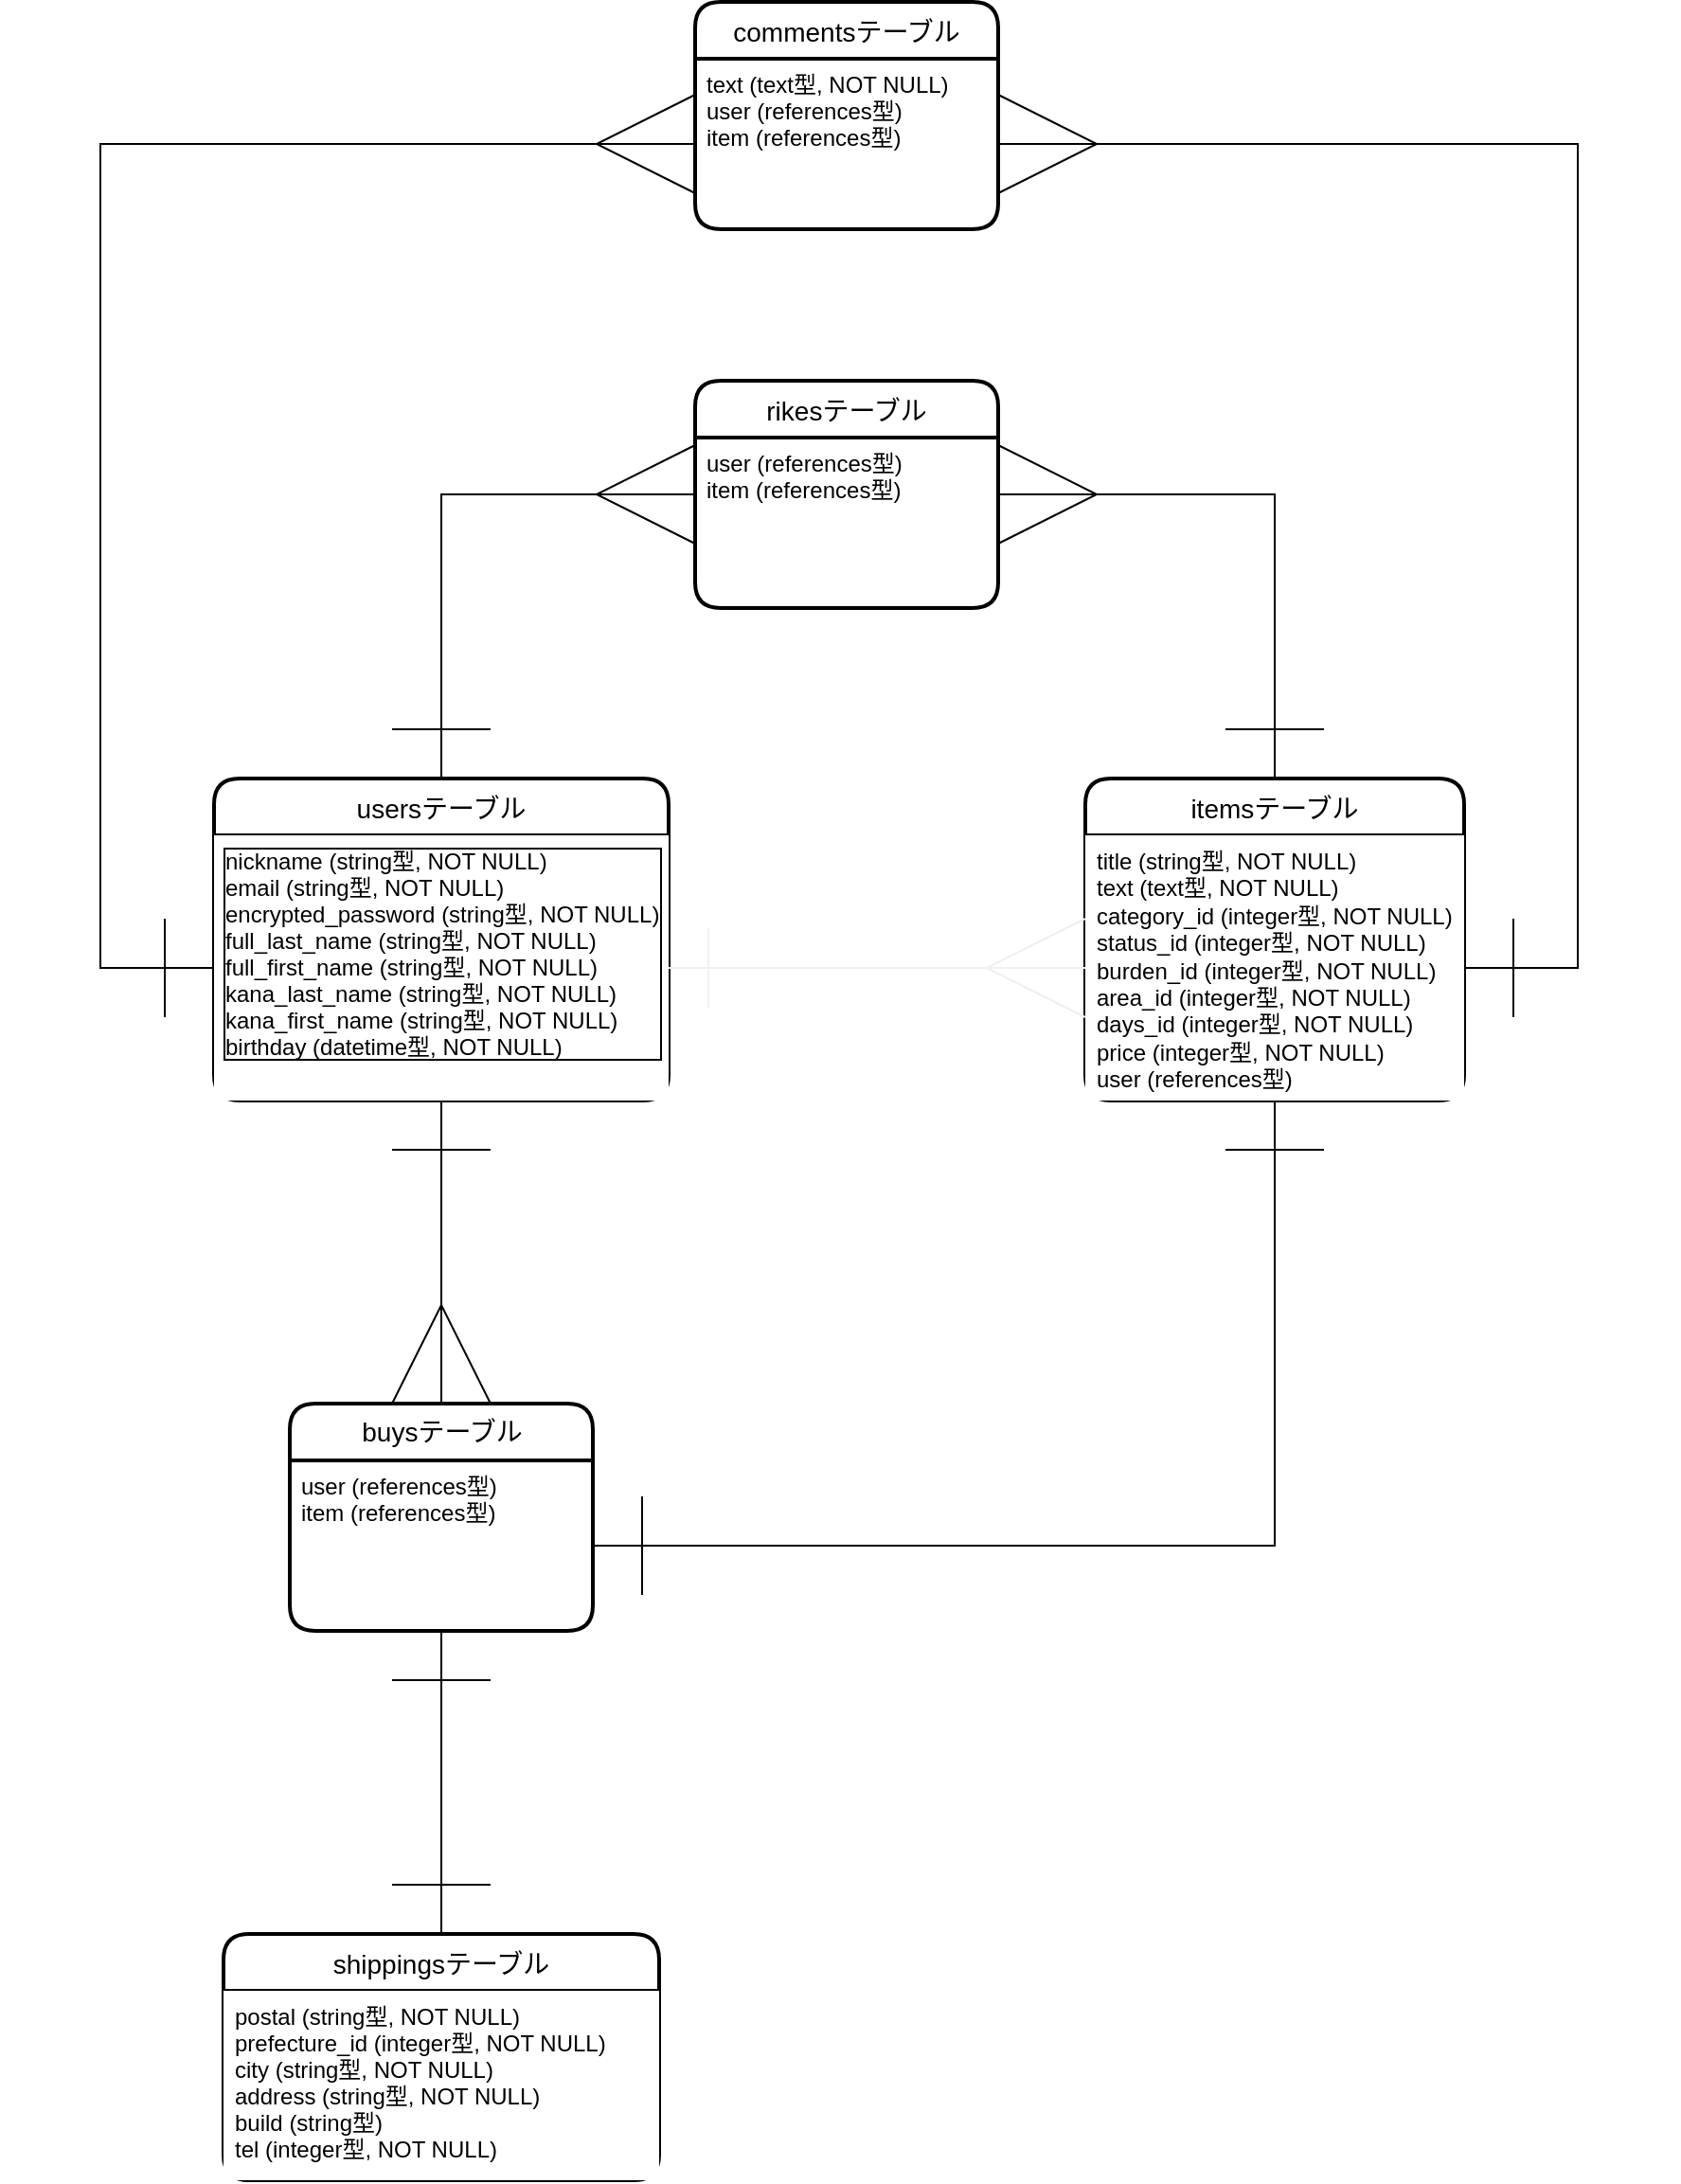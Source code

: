 <mxfile>
    <diagram id="oK_vs2iiSnnILUWSlqyG" name="ページ1">
        <mxGraphModel dx="1532" dy="1849" grid="1" gridSize="10" guides="1" tooltips="1" connect="1" arrows="1" fold="1" page="1" pageScale="1" pageWidth="827" pageHeight="1169" math="0" shadow="0">
            <root>
                <mxCell id="0"/>
                <mxCell id="1" parent="0"/>
                <mxCell id="45" style="edgeStyle=orthogonalEdgeStyle;rounded=0;orthogonalLoop=1;jettySize=auto;html=1;entryX=0.5;entryY=0;entryDx=0;entryDy=0;endArrow=ERmany;endFill=0;endSize=50;startArrow=ERone;startFill=0;startSize=50;" edge="1" parent="1" source="25" target="42">
                    <mxGeometry relative="1" as="geometry">
                        <mxPoint x="200" y="340" as="targetPoint"/>
                    </mxGeometry>
                </mxCell>
                <mxCell id="25" value="usersテーブル" style="swimlane;childLayout=stackLayout;horizontal=1;startSize=30;horizontalStack=0;rounded=1;fontSize=14;fontStyle=0;strokeWidth=2;resizeParent=0;resizeLast=1;shadow=0;dashed=0;align=center;labelBackgroundColor=none;" parent="1" vertex="1">
                    <mxGeometry x="80" y="90" width="240" height="170" as="geometry"/>
                </mxCell>
                <mxCell id="26" value="nickname (string型, NOT NULL)&#10;email (string型, NOT NULL)&#10;encrypted_password (string型, NOT NULL)&#10;full_last_name (string型, NOT NULL)&#10;full_first_name (string型, NOT NULL)&#10;kana_last_name (string型, NOT NULL)&#10;kana_first_name (string型, NOT NULL)&#10;birthday (datetime型, NOT NULL)&#10;" style="align=left;strokeColor=none;spacingLeft=4;fontSize=12;verticalAlign=top;resizable=0;rotatable=0;part=1;labelBackgroundColor=none;labelBorderColor=#000000;" parent="25" vertex="1">
                    <mxGeometry y="30" width="240" height="140" as="geometry"/>
                </mxCell>
                <mxCell id="27" value="itemsテーブル" style="swimlane;childLayout=stackLayout;horizontal=1;startSize=30;horizontalStack=0;rounded=1;fontSize=14;fontStyle=0;strokeWidth=2;resizeParent=0;resizeLast=1;shadow=0;dashed=0;align=center;" parent="1" vertex="1">
                    <mxGeometry x="540" y="90" width="200" height="170" as="geometry"/>
                </mxCell>
                <mxCell id="28" value="title (string型, NOT NULL)&lt;br&gt;text (text型, NOT NULL)&lt;br&gt;category_id (integer型, NOT NULL)&lt;br&gt;status_id (integer型, NOT NULL)&lt;br&gt;burden_id (integer型, NOT NULL)&lt;br&gt;area_id (integer型, NOT NULL)&lt;br&gt;days_id (integer型, NOT NULL)&lt;br&gt;price&amp;nbsp;(integer型, NOT NULL)&lt;br&gt;user (references型)" style="align=left;strokeColor=none;spacingLeft=4;fontSize=12;verticalAlign=top;resizable=0;rotatable=0;part=1;html=1;" parent="27" vertex="1">
                    <mxGeometry y="30" width="200" height="140" as="geometry"/>
                </mxCell>
                <mxCell id="29" value="shippingsテーブル" style="swimlane;childLayout=stackLayout;horizontal=1;startSize=30;horizontalStack=0;rounded=1;fontSize=14;fontStyle=0;strokeWidth=2;resizeParent=0;resizeLast=1;shadow=0;dashed=0;align=center;" parent="1" vertex="1">
                    <mxGeometry x="85" y="700" width="230" height="130" as="geometry"/>
                </mxCell>
                <mxCell id="30" value="postal (string型, NOT NULL)&#10;prefecture_id (integer型, NOT NULL)&#10;city (string型, NOT NULL)&#10;address (string型, NOT NULL)&#10;build (string型)&#10;tel (integer型, NOT NULL)" style="align=left;strokeColor=none;spacingLeft=4;fontSize=12;verticalAlign=top;resizable=0;rotatable=0;part=1;" parent="29" vertex="1">
                    <mxGeometry y="30" width="230" height="100" as="geometry"/>
                </mxCell>
                <mxCell id="40" style="edgeStyle=orthogonalEdgeStyle;rounded=0;orthogonalLoop=1;jettySize=auto;html=1;exitX=1;exitY=0.5;exitDx=0;exitDy=0;entryX=0;entryY=0.5;entryDx=0;entryDy=0;startArrow=ERone;startFill=0;endArrow=ERmany;endFill=0;strokeColor=#f0f0f0;endSize=50;startSize=40;" parent="1" source="26" target="28" edge="1">
                    <mxGeometry relative="1" as="geometry"/>
                </mxCell>
                <mxCell id="42" value="buysテーブル" style="swimlane;childLayout=stackLayout;horizontal=1;startSize=30;horizontalStack=0;rounded=1;fontSize=14;fontStyle=0;strokeWidth=2;resizeParent=0;resizeLast=1;shadow=0;dashed=0;align=center;html=1;" parent="1" vertex="1">
                    <mxGeometry x="120" y="420" width="160" height="120" as="geometry"/>
                </mxCell>
                <mxCell id="43" value="user (references型)&#10;item (references型)" style="align=left;strokeColor=none;fillColor=none;spacingLeft=4;fontSize=12;verticalAlign=top;resizable=0;rotatable=0;part=1;" parent="42" vertex="1">
                    <mxGeometry y="30" width="160" height="90" as="geometry"/>
                </mxCell>
                <mxCell id="48" style="edgeStyle=orthogonalEdgeStyle;rounded=0;orthogonalLoop=1;jettySize=auto;html=1;entryX=0.5;entryY=1;entryDx=0;entryDy=0;startArrow=ERone;startFill=0;startSize=50;endArrow=ERone;endFill=0;endSize=50;" edge="1" parent="1" source="43" target="27">
                    <mxGeometry relative="1" as="geometry"/>
                </mxCell>
                <mxCell id="49" style="edgeStyle=orthogonalEdgeStyle;rounded=0;orthogonalLoop=1;jettySize=auto;html=1;entryX=0.5;entryY=0;entryDx=0;entryDy=0;startArrow=ERone;startFill=0;startSize=50;endArrow=ERone;endFill=0;endSize=50;" edge="1" parent="1" source="43" target="29">
                    <mxGeometry relative="1" as="geometry"/>
                </mxCell>
                <mxCell id="50" value="commentsテーブル" style="swimlane;childLayout=stackLayout;horizontal=1;startSize=30;horizontalStack=0;rounded=1;fontSize=14;fontStyle=0;strokeWidth=2;resizeParent=0;resizeLast=1;shadow=0;dashed=0;align=center;" vertex="1" parent="1">
                    <mxGeometry x="334" y="-320" width="160" height="120" as="geometry"/>
                </mxCell>
                <mxCell id="51" value="text (text型, NOT NULL)&#10;user (references型)&#10;item (references型)" style="align=left;strokeColor=none;fillColor=none;spacingLeft=4;fontSize=12;verticalAlign=top;resizable=0;rotatable=0;part=1;" vertex="1" parent="50">
                    <mxGeometry y="30" width="160" height="90" as="geometry"/>
                </mxCell>
                <mxCell id="54" style="edgeStyle=orthogonalEdgeStyle;rounded=0;orthogonalLoop=1;jettySize=auto;html=1;exitX=0;exitY=0.5;exitDx=0;exitDy=0;entryX=0;entryY=0.5;entryDx=0;entryDy=0;startArrow=ERmany;startFill=0;startSize=50;endArrow=ERone;endFill=0;endSize=50;" edge="1" parent="1" source="51" target="26">
                    <mxGeometry relative="1" as="geometry"/>
                </mxCell>
                <mxCell id="55" style="edgeStyle=orthogonalEdgeStyle;rounded=0;orthogonalLoop=1;jettySize=auto;html=1;entryX=1;entryY=0.5;entryDx=0;entryDy=0;startArrow=ERmany;startFill=0;startSize=50;endArrow=ERone;endFill=0;endSize=50;" edge="1" parent="1" source="51" target="28">
                    <mxGeometry relative="1" as="geometry"/>
                </mxCell>
                <mxCell id="59" style="edgeStyle=orthogonalEdgeStyle;rounded=0;orthogonalLoop=1;jettySize=auto;html=1;entryX=0.5;entryY=0;entryDx=0;entryDy=0;startArrow=ERmany;startFill=0;startSize=50;endArrow=ERone;endFill=0;endSize=50;" edge="1" parent="1" source="56" target="25">
                    <mxGeometry relative="1" as="geometry"/>
                </mxCell>
                <mxCell id="56" value="rikesテーブル" style="swimlane;childLayout=stackLayout;horizontal=1;startSize=30;horizontalStack=0;rounded=1;fontSize=14;fontStyle=0;strokeWidth=2;resizeParent=0;resizeLast=1;shadow=0;dashed=0;align=center;" vertex="1" parent="1">
                    <mxGeometry x="334" y="-120" width="160" height="120" as="geometry"/>
                </mxCell>
                <mxCell id="57" value="user (references型)&#10;item (references型)" style="align=left;strokeColor=none;fillColor=none;spacingLeft=4;fontSize=12;verticalAlign=top;resizable=0;rotatable=0;part=1;" vertex="1" parent="56">
                    <mxGeometry y="30" width="160" height="90" as="geometry"/>
                </mxCell>
                <mxCell id="60" style="edgeStyle=orthogonalEdgeStyle;rounded=0;orthogonalLoop=1;jettySize=auto;html=1;entryX=0.5;entryY=0;entryDx=0;entryDy=0;startArrow=ERmany;startFill=0;startSize=50;endArrow=ERone;endFill=0;endSize=50;" edge="1" parent="1" source="57" target="27">
                    <mxGeometry relative="1" as="geometry">
                        <Array as="points">
                            <mxPoint x="640" y="-60"/>
                        </Array>
                    </mxGeometry>
                </mxCell>
            </root>
        </mxGraphModel>
    </diagram>
</mxfile>